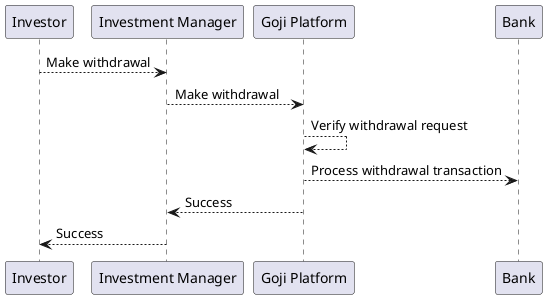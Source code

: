@startuml
Investor --> "Investment Manager": Make withdrawal
"Investment Manager" --> "Goji Platform": Make withdrawal
"Goji Platform" --> "Goji Platform": Verify withdrawal request
"Goji Platform" --> Bank: Process withdrawal transaction
"Goji Platform" --> "Investment Manager": Success
"Investment Manager" --> Investor: Success
@enduml